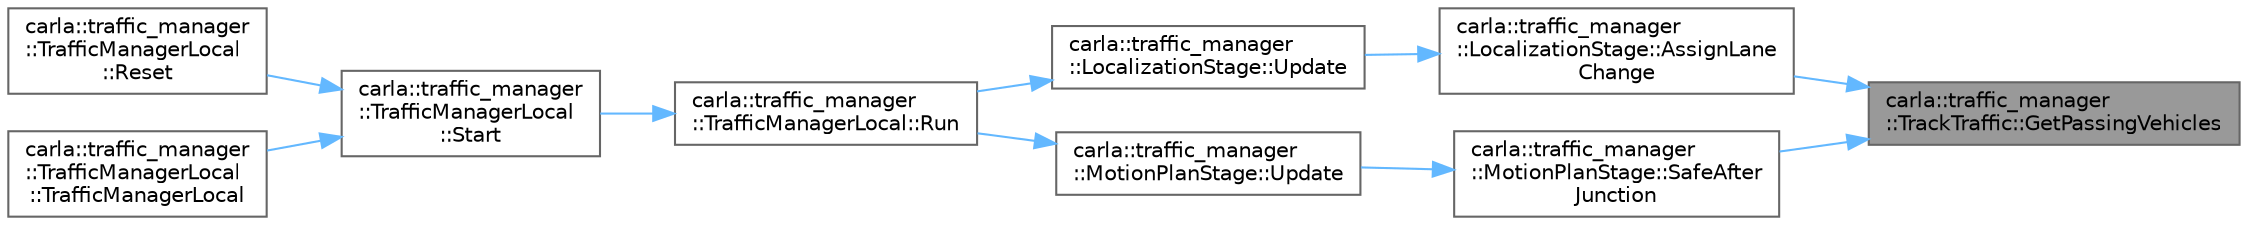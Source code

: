 digraph "carla::traffic_manager::TrackTraffic::GetPassingVehicles"
{
 // INTERACTIVE_SVG=YES
 // LATEX_PDF_SIZE
  bgcolor="transparent";
  edge [fontname=Helvetica,fontsize=10,labelfontname=Helvetica,labelfontsize=10];
  node [fontname=Helvetica,fontsize=10,shape=box,height=0.2,width=0.4];
  rankdir="RL";
  Node1 [id="Node000001",label="carla::traffic_manager\l::TrackTraffic::GetPassingVehicles",height=0.2,width=0.4,color="gray40", fillcolor="grey60", style="filled", fontcolor="black",tooltip=" "];
  Node1 -> Node2 [id="edge1_Node000001_Node000002",dir="back",color="steelblue1",style="solid",tooltip=" "];
  Node2 [id="Node000002",label="carla::traffic_manager\l::LocalizationStage::AssignLane\lChange",height=0.2,width=0.4,color="grey40", fillcolor="white", style="filled",URL="$d6/da2/classcarla_1_1traffic__manager_1_1LocalizationStage.html#a9f76e39404feb468084348215d3765c9",tooltip=" "];
  Node2 -> Node3 [id="edge2_Node000002_Node000003",dir="back",color="steelblue1",style="solid",tooltip=" "];
  Node3 [id="Node000003",label="carla::traffic_manager\l::LocalizationStage::Update",height=0.2,width=0.4,color="grey40", fillcolor="white", style="filled",URL="$d6/da2/classcarla_1_1traffic__manager_1_1LocalizationStage.html#acf066b922ba5c21c6b6ee23d35731d91",tooltip=" "];
  Node3 -> Node4 [id="edge3_Node000003_Node000004",dir="back",color="steelblue1",style="solid",tooltip=" "];
  Node4 [id="Node000004",label="carla::traffic_manager\l::TrafficManagerLocal::Run",height=0.2,width=0.4,color="grey40", fillcolor="white", style="filled",URL="$da/d0f/classcarla_1_1traffic__manager_1_1TrafficManagerLocal.html#a6d67cce3d0e5a48056645270364fe637",tooltip="Initiates thread to run the TrafficManager sequentially."];
  Node4 -> Node5 [id="edge4_Node000004_Node000005",dir="back",color="steelblue1",style="solid",tooltip=" "];
  Node5 [id="Node000005",label="carla::traffic_manager\l::TrafficManagerLocal\l::Start",height=0.2,width=0.4,color="grey40", fillcolor="white", style="filled",URL="$da/d0f/classcarla_1_1traffic__manager_1_1TrafficManagerLocal.html#a1ffbdb0bed64f385437d2820a90286d0",tooltip="To start the TrafficManager."];
  Node5 -> Node6 [id="edge5_Node000005_Node000006",dir="back",color="steelblue1",style="solid",tooltip=" "];
  Node6 [id="Node000006",label="carla::traffic_manager\l::TrafficManagerLocal\l::Reset",height=0.2,width=0.4,color="grey40", fillcolor="white", style="filled",URL="$da/d0f/classcarla_1_1traffic__manager_1_1TrafficManagerLocal.html#a1639db97ccf27a801b92fadabd611755",tooltip="To reset the traffic manager."];
  Node5 -> Node7 [id="edge6_Node000005_Node000007",dir="back",color="steelblue1",style="solid",tooltip=" "];
  Node7 [id="Node000007",label="carla::traffic_manager\l::TrafficManagerLocal\l::TrafficManagerLocal",height=0.2,width=0.4,color="grey40", fillcolor="white", style="filled",URL="$da/d0f/classcarla_1_1traffic__manager_1_1TrafficManagerLocal.html#a75976d36f4213ab24e79e3ea2dcd280a",tooltip="Private constructor for singleton lifecycle management."];
  Node1 -> Node8 [id="edge7_Node000001_Node000008",dir="back",color="steelblue1",style="solid",tooltip=" "];
  Node8 [id="Node000008",label="carla::traffic_manager\l::MotionPlanStage::SafeAfter\lJunction",height=0.2,width=0.4,color="grey40", fillcolor="white", style="filled",URL="$dd/df9/classcarla_1_1traffic__manager_1_1MotionPlanStage.html#a60113b8270c6591384d85da7fdc12471",tooltip=" "];
  Node8 -> Node9 [id="edge8_Node000008_Node000009",dir="back",color="steelblue1",style="solid",tooltip=" "];
  Node9 [id="Node000009",label="carla::traffic_manager\l::MotionPlanStage::Update",height=0.2,width=0.4,color="grey40", fillcolor="white", style="filled",URL="$dd/df9/classcarla_1_1traffic__manager_1_1MotionPlanStage.html#a7a57d649d96daccb2e2ee9780f24c4ec",tooltip=" "];
  Node9 -> Node4 [id="edge9_Node000009_Node000004",dir="back",color="steelblue1",style="solid",tooltip=" "];
}
